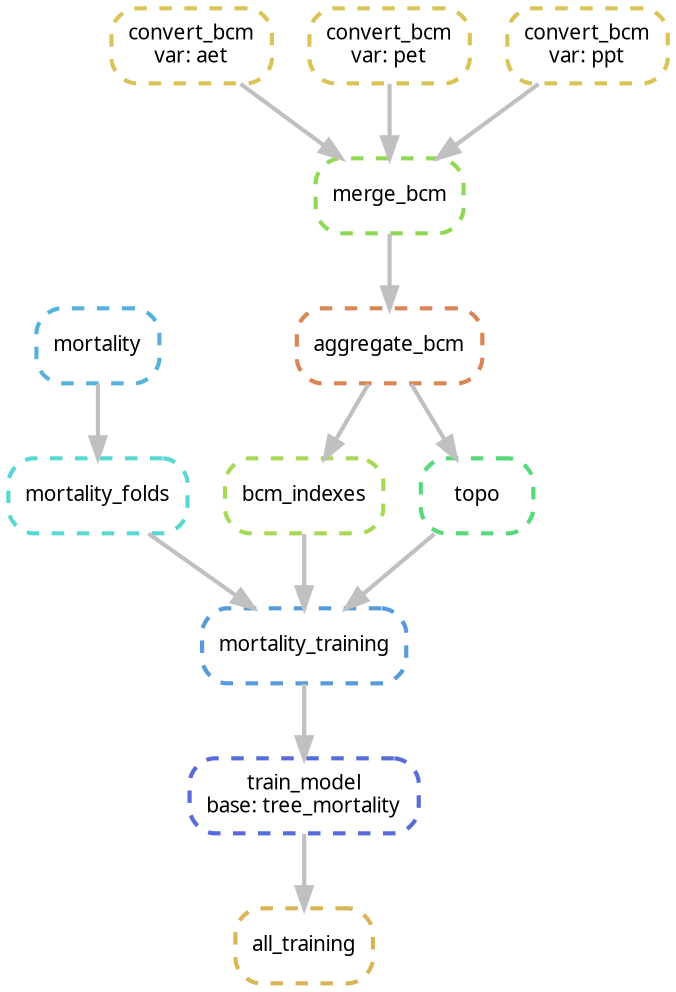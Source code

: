 digraph snakemake_dag {
    graph[bgcolor=white, margin=0];
    node[shape=box, style=rounded, fontname=sans,                 fontsize=10, penwidth=2];
    edge[penwidth=2, color=grey];
	0[label = "all_training", color = "0.12 0.6 0.85", style="rounded,dashed"];
	1[label = "train_model\nbase: tree_mortality", color = "0.64 0.6 0.85", style="rounded,dashed"];
	2[label = "mortality_training", color = "0.58 0.6 0.85", style="rounded,dashed"];
	3[label = "mortality_folds", color = "0.49 0.6 0.85", style="rounded,dashed"];
	4[label = "mortality", color = "0.55 0.6 0.85", style="rounded,dashed"];
	5[label = "bcm_indexes", color = "0.23 0.6 0.85", style="rounded,dashed"];
	6[label = "aggregate_bcm", color = "0.06 0.6 0.85", style="rounded,dashed"];
	7[label = "merge_bcm", color = "0.26 0.6 0.85", style="rounded,dashed"];
	8[label = "convert_bcm\nvar: aet", color = "0.14 0.6 0.85", style="rounded,dashed"];
	9[label = "convert_bcm\nvar: pet", color = "0.14 0.6 0.85", style="rounded,dashed"];
	10[label = "convert_bcm\nvar: ppt", color = "0.14 0.6 0.85", style="rounded,dashed"];
	11[label = "topo", color = "0.38 0.6 0.85", style="rounded,dashed"];
	1 -> 0
	2 -> 1
	3 -> 2
	5 -> 2
	11 -> 2
	4 -> 3
	6 -> 5
	7 -> 6
	8 -> 7
	9 -> 7
	10 -> 7
	6 -> 11
}            
